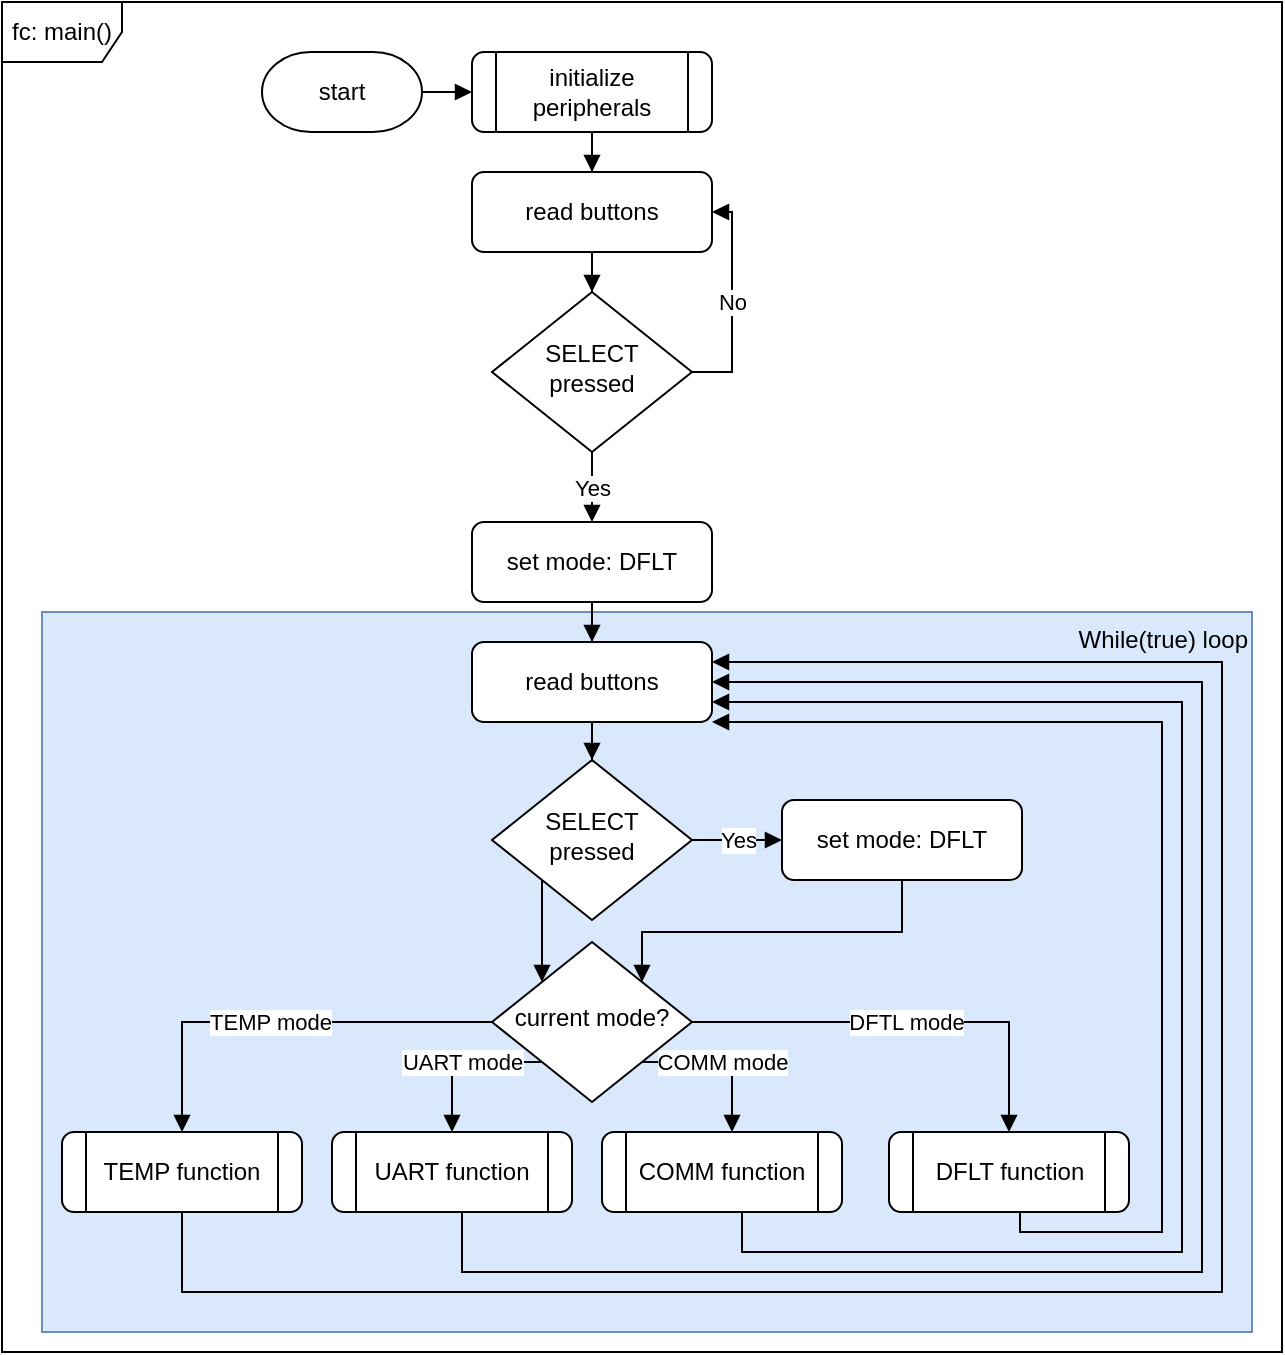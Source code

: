 <mxfile version="15.9.6" type="github">
  <diagram id="C5RBs43oDa-KdzZeNtuy" name="Page-1">
    <mxGraphModel dx="3205" dy="1322" grid="1" gridSize="5" guides="1" tooltips="1" connect="1" arrows="1" fold="1" page="1" pageScale="1" pageWidth="827" pageHeight="1169" math="0" shadow="0">
      <root>
        <mxCell id="WIyWlLk6GJQsqaUBKTNV-0" />
        <mxCell id="WIyWlLk6GJQsqaUBKTNV-1" parent="WIyWlLk6GJQsqaUBKTNV-0" />
        <mxCell id="YniH6koMhNtSsVA_IZqB-26" value="While(true) loop" style="whiteSpace=wrap;html=1;rounded=0;sketch=0;strokeWidth=1;fillColor=#dae8fc;strokeColor=#6c8ebf;align=right;verticalAlign=top;" vertex="1" parent="WIyWlLk6GJQsqaUBKTNV-1">
          <mxGeometry x="-55" y="330" width="605" height="360" as="geometry" />
        </mxCell>
        <mxCell id="YniH6koMhNtSsVA_IZqB-6" style="edgeStyle=orthogonalEdgeStyle;rounded=0;orthogonalLoop=1;jettySize=auto;html=1;entryX=0.5;entryY=0;entryDx=0;entryDy=0;endArrow=block;endFill=1;" edge="1" parent="WIyWlLk6GJQsqaUBKTNV-1" source="YniH6koMhNtSsVA_IZqB-43" target="YniH6koMhNtSsVA_IZqB-29">
          <mxGeometry relative="1" as="geometry">
            <mxPoint x="220.0" y="90" as="sourcePoint" />
          </mxGeometry>
        </mxCell>
        <mxCell id="YniH6koMhNtSsVA_IZqB-10" value="Yes" style="edgeStyle=orthogonalEdgeStyle;rounded=0;orthogonalLoop=1;jettySize=auto;html=1;endArrow=block;endFill=1;" edge="1" parent="WIyWlLk6GJQsqaUBKTNV-1" source="WIyWlLk6GJQsqaUBKTNV-6" target="WIyWlLk6GJQsqaUBKTNV-7">
          <mxGeometry relative="1" as="geometry" />
        </mxCell>
        <mxCell id="WIyWlLk6GJQsqaUBKTNV-6" value="SELECT pressed" style="rhombus;whiteSpace=wrap;html=1;shadow=0;fontFamily=Helvetica;fontSize=12;align=center;strokeWidth=1;spacing=6;spacingTop=-4;" parent="WIyWlLk6GJQsqaUBKTNV-1" vertex="1">
          <mxGeometry x="170" y="170" width="100" height="80" as="geometry" />
        </mxCell>
        <mxCell id="YniH6koMhNtSsVA_IZqB-16" style="edgeStyle=orthogonalEdgeStyle;rounded=0;orthogonalLoop=1;jettySize=auto;html=1;entryX=0.5;entryY=0;entryDx=0;entryDy=0;endArrow=block;endFill=1;" edge="1" parent="WIyWlLk6GJQsqaUBKTNV-1" source="WIyWlLk6GJQsqaUBKTNV-7" target="YniH6koMhNtSsVA_IZqB-28">
          <mxGeometry relative="1" as="geometry" />
        </mxCell>
        <mxCell id="WIyWlLk6GJQsqaUBKTNV-7" value="set mode: DFLT" style="rounded=1;whiteSpace=wrap;html=1;fontSize=12;glass=0;strokeWidth=1;shadow=0;" parent="WIyWlLk6GJQsqaUBKTNV-1" vertex="1">
          <mxGeometry x="160" y="285" width="120" height="40" as="geometry" />
        </mxCell>
        <mxCell id="YniH6koMhNtSsVA_IZqB-12" style="edgeStyle=orthogonalEdgeStyle;rounded=0;orthogonalLoop=1;jettySize=auto;html=1;endArrow=block;endFill=1;exitX=0;exitY=0.5;exitDx=0;exitDy=0;" edge="1" parent="WIyWlLk6GJQsqaUBKTNV-1" source="WIyWlLk6GJQsqaUBKTNV-10" target="YniH6koMhNtSsVA_IZqB-19">
          <mxGeometry relative="1" as="geometry">
            <mxPoint x="44.284" y="674" as="targetPoint" />
          </mxGeometry>
        </mxCell>
        <mxCell id="YniH6koMhNtSsVA_IZqB-17" value="TEMP mode" style="edgeLabel;html=1;align=center;verticalAlign=middle;resizable=0;points=[];" vertex="1" connectable="0" parent="YniH6koMhNtSsVA_IZqB-12">
          <mxGeometry x="0.063" relative="1" as="geometry">
            <mxPoint as="offset" />
          </mxGeometry>
        </mxCell>
        <mxCell id="YniH6koMhNtSsVA_IZqB-13" value="UART mode" style="edgeStyle=orthogonalEdgeStyle;rounded=0;orthogonalLoop=1;jettySize=auto;html=1;endArrow=block;endFill=1;exitX=0;exitY=1;exitDx=0;exitDy=0;" edge="1" parent="WIyWlLk6GJQsqaUBKTNV-1" source="WIyWlLk6GJQsqaUBKTNV-10" target="YniH6koMhNtSsVA_IZqB-20">
          <mxGeometry relative="1" as="geometry">
            <mxPoint x="139.25" y="739" as="targetPoint" />
            <Array as="points">
              <mxPoint x="150" y="555" />
            </Array>
          </mxGeometry>
        </mxCell>
        <mxCell id="YniH6koMhNtSsVA_IZqB-14" value="COMM mode" style="edgeStyle=orthogonalEdgeStyle;rounded=0;orthogonalLoop=1;jettySize=auto;html=1;endArrow=block;endFill=1;exitX=1;exitY=1;exitDx=0;exitDy=0;" edge="1" parent="WIyWlLk6GJQsqaUBKTNV-1" source="WIyWlLk6GJQsqaUBKTNV-10" target="YniH6koMhNtSsVA_IZqB-21">
          <mxGeometry relative="1" as="geometry">
            <mxPoint x="314.25" y="739" as="targetPoint" />
            <Array as="points">
              <mxPoint x="290" y="555" />
            </Array>
          </mxGeometry>
        </mxCell>
        <mxCell id="YniH6koMhNtSsVA_IZqB-15" value="DFTL mode" style="edgeStyle=orthogonalEdgeStyle;rounded=0;orthogonalLoop=1;jettySize=auto;html=1;endArrow=block;endFill=1;exitX=1;exitY=0.5;exitDx=0;exitDy=0;" edge="1" parent="WIyWlLk6GJQsqaUBKTNV-1" source="WIyWlLk6GJQsqaUBKTNV-10" target="YniH6koMhNtSsVA_IZqB-22">
          <mxGeometry relative="1" as="geometry">
            <mxPoint x="294.25" y="654" as="sourcePoint" />
            <mxPoint x="434.25" y="674" as="targetPoint" />
          </mxGeometry>
        </mxCell>
        <mxCell id="WIyWlLk6GJQsqaUBKTNV-10" value="current mode?" style="rhombus;whiteSpace=wrap;html=1;shadow=0;fontFamily=Helvetica;fontSize=12;align=center;strokeWidth=1;spacing=6;spacingTop=-4;" parent="WIyWlLk6GJQsqaUBKTNV-1" vertex="1">
          <mxGeometry x="170" y="495" width="100" height="80" as="geometry" />
        </mxCell>
        <mxCell id="YniH6koMhNtSsVA_IZqB-0" value="fc: main()" style="shape=umlFrame;whiteSpace=wrap;html=1;" vertex="1" parent="WIyWlLk6GJQsqaUBKTNV-1">
          <mxGeometry x="-75" y="25" width="640" height="675" as="geometry" />
        </mxCell>
        <mxCell id="YniH6koMhNtSsVA_IZqB-5" style="edgeStyle=orthogonalEdgeStyle;rounded=0;orthogonalLoop=1;jettySize=auto;html=1;endArrow=block;endFill=1;" edge="1" parent="WIyWlLk6GJQsqaUBKTNV-1" source="YniH6koMhNtSsVA_IZqB-23" target="YniH6koMhNtSsVA_IZqB-43">
          <mxGeometry relative="1" as="geometry">
            <mxPoint x="90" y="45" as="sourcePoint" />
            <mxPoint x="160.0" y="70.0" as="targetPoint" />
          </mxGeometry>
        </mxCell>
        <mxCell id="YniH6koMhNtSsVA_IZqB-9" value="No" style="edgeStyle=orthogonalEdgeStyle;rounded=0;orthogonalLoop=1;jettySize=auto;html=1;exitX=1;exitY=0.5;exitDx=0;exitDy=0;entryX=1;entryY=0.5;entryDx=0;entryDy=0;endArrow=block;endFill=1;" edge="1" parent="WIyWlLk6GJQsqaUBKTNV-1" source="WIyWlLk6GJQsqaUBKTNV-6" target="YniH6koMhNtSsVA_IZqB-29">
          <mxGeometry relative="1" as="geometry" />
        </mxCell>
        <mxCell id="YniH6koMhNtSsVA_IZqB-37" style="edgeStyle=orthogonalEdgeStyle;rounded=0;orthogonalLoop=1;jettySize=auto;html=1;endArrow=block;endFill=1;exitX=0.5;exitY=1;exitDx=0;exitDy=0;entryX=1;entryY=0.25;entryDx=0;entryDy=0;" edge="1" parent="WIyWlLk6GJQsqaUBKTNV-1" source="YniH6koMhNtSsVA_IZqB-19" target="YniH6koMhNtSsVA_IZqB-28">
          <mxGeometry relative="1" as="geometry">
            <mxPoint x="345" y="420" as="targetPoint" />
            <Array as="points">
              <mxPoint x="15" y="670" />
              <mxPoint x="535" y="670" />
              <mxPoint x="535" y="355" />
            </Array>
          </mxGeometry>
        </mxCell>
        <mxCell id="YniH6koMhNtSsVA_IZqB-19" value="TEMP function" style="shape=process;whiteSpace=wrap;html=1;backgroundOutline=1;rounded=1;sketch=0;strokeWidth=1;" vertex="1" parent="WIyWlLk6GJQsqaUBKTNV-1">
          <mxGeometry x="-45" y="590" width="120" height="40" as="geometry" />
        </mxCell>
        <mxCell id="YniH6koMhNtSsVA_IZqB-38" style="edgeStyle=orthogonalEdgeStyle;rounded=0;orthogonalLoop=1;jettySize=auto;html=1;exitX=0.5;exitY=1;exitDx=0;exitDy=0;endArrow=block;endFill=1;entryX=1;entryY=0.5;entryDx=0;entryDy=0;" edge="1" parent="WIyWlLk6GJQsqaUBKTNV-1" source="YniH6koMhNtSsVA_IZqB-20" target="YniH6koMhNtSsVA_IZqB-28">
          <mxGeometry relative="1" as="geometry">
            <mxPoint x="365" y="405" as="targetPoint" />
            <Array as="points">
              <mxPoint x="155" y="630" />
              <mxPoint x="155" y="660" />
              <mxPoint x="525" y="660" />
              <mxPoint x="525" y="365" />
            </Array>
          </mxGeometry>
        </mxCell>
        <mxCell id="YniH6koMhNtSsVA_IZqB-20" value="UART function" style="shape=process;whiteSpace=wrap;html=1;backgroundOutline=1;rounded=1;sketch=0;strokeWidth=1;" vertex="1" parent="WIyWlLk6GJQsqaUBKTNV-1">
          <mxGeometry x="90" y="590" width="120" height="40" as="geometry" />
        </mxCell>
        <mxCell id="YniH6koMhNtSsVA_IZqB-39" style="edgeStyle=orthogonalEdgeStyle;rounded=0;orthogonalLoop=1;jettySize=auto;html=1;exitX=0.5;exitY=1;exitDx=0;exitDy=0;endArrow=block;endFill=1;entryX=1;entryY=0.75;entryDx=0;entryDy=0;" edge="1" parent="WIyWlLk6GJQsqaUBKTNV-1" source="YniH6koMhNtSsVA_IZqB-21" target="YniH6koMhNtSsVA_IZqB-28">
          <mxGeometry relative="1" as="geometry">
            <mxPoint x="500" y="430" as="targetPoint" />
            <Array as="points">
              <mxPoint x="295" y="630" />
              <mxPoint x="295" y="650" />
              <mxPoint x="515" y="650" />
              <mxPoint x="515" y="375" />
            </Array>
          </mxGeometry>
        </mxCell>
        <mxCell id="YniH6koMhNtSsVA_IZqB-21" value="COMM function" style="shape=process;whiteSpace=wrap;html=1;backgroundOutline=1;rounded=1;sketch=0;strokeWidth=1;" vertex="1" parent="WIyWlLk6GJQsqaUBKTNV-1">
          <mxGeometry x="225" y="590" width="120" height="40" as="geometry" />
        </mxCell>
        <mxCell id="YniH6koMhNtSsVA_IZqB-40" style="edgeStyle=orthogonalEdgeStyle;rounded=0;orthogonalLoop=1;jettySize=auto;html=1;exitX=0.5;exitY=1;exitDx=0;exitDy=0;endArrow=block;endFill=1;entryX=1;entryY=1;entryDx=0;entryDy=0;" edge="1" parent="WIyWlLk6GJQsqaUBKTNV-1" source="YniH6koMhNtSsVA_IZqB-22" target="YniH6koMhNtSsVA_IZqB-28">
          <mxGeometry relative="1" as="geometry">
            <mxPoint x="400" y="410" as="targetPoint" />
            <Array as="points">
              <mxPoint x="434" y="630" />
              <mxPoint x="434" y="640" />
              <mxPoint x="505" y="640" />
              <mxPoint x="505" y="385" />
            </Array>
          </mxGeometry>
        </mxCell>
        <mxCell id="YniH6koMhNtSsVA_IZqB-22" value="DFLT function" style="shape=process;whiteSpace=wrap;html=1;backgroundOutline=1;rounded=1;sketch=0;strokeWidth=1;" vertex="1" parent="WIyWlLk6GJQsqaUBKTNV-1">
          <mxGeometry x="368.5" y="590" width="120" height="40" as="geometry" />
        </mxCell>
        <mxCell id="YniH6koMhNtSsVA_IZqB-23" value="start" style="strokeWidth=1;html=1;shape=mxgraph.flowchart.terminator;whiteSpace=wrap;rounded=1;sketch=0;" vertex="1" parent="WIyWlLk6GJQsqaUBKTNV-1">
          <mxGeometry x="55" y="50" width="80" height="40" as="geometry" />
        </mxCell>
        <mxCell id="YniH6koMhNtSsVA_IZqB-33" value="Yes" style="edgeStyle=orthogonalEdgeStyle;rounded=0;orthogonalLoop=1;jettySize=auto;html=1;endArrow=block;endFill=1;exitX=1;exitY=0.5;exitDx=0;exitDy=0;" edge="1" parent="WIyWlLk6GJQsqaUBKTNV-1" source="YniH6koMhNtSsVA_IZqB-27" target="YniH6koMhNtSsVA_IZqB-31">
          <mxGeometry relative="1" as="geometry" />
        </mxCell>
        <mxCell id="YniH6koMhNtSsVA_IZqB-41" style="edgeStyle=orthogonalEdgeStyle;rounded=0;orthogonalLoop=1;jettySize=auto;html=1;exitX=0;exitY=1;exitDx=0;exitDy=0;entryX=0;entryY=0;entryDx=0;entryDy=0;endArrow=block;endFill=1;" edge="1" parent="WIyWlLk6GJQsqaUBKTNV-1" source="YniH6koMhNtSsVA_IZqB-27" target="WIyWlLk6GJQsqaUBKTNV-10">
          <mxGeometry relative="1" as="geometry" />
        </mxCell>
        <mxCell id="YniH6koMhNtSsVA_IZqB-27" value="SELECT pressed" style="rhombus;whiteSpace=wrap;html=1;shadow=0;fontFamily=Helvetica;fontSize=12;align=center;strokeWidth=1;spacing=6;spacingTop=-4;" vertex="1" parent="WIyWlLk6GJQsqaUBKTNV-1">
          <mxGeometry x="170" y="404" width="100" height="80" as="geometry" />
        </mxCell>
        <mxCell id="YniH6koMhNtSsVA_IZqB-32" style="edgeStyle=orthogonalEdgeStyle;rounded=0;orthogonalLoop=1;jettySize=auto;html=1;endArrow=block;endFill=1;" edge="1" parent="WIyWlLk6GJQsqaUBKTNV-1" source="YniH6koMhNtSsVA_IZqB-28" target="YniH6koMhNtSsVA_IZqB-27">
          <mxGeometry relative="1" as="geometry" />
        </mxCell>
        <mxCell id="YniH6koMhNtSsVA_IZqB-28" value="read buttons" style="rounded=1;whiteSpace=wrap;html=1;fontSize=12;glass=0;strokeWidth=1;shadow=0;" vertex="1" parent="WIyWlLk6GJQsqaUBKTNV-1">
          <mxGeometry x="160" y="345" width="120" height="40" as="geometry" />
        </mxCell>
        <mxCell id="YniH6koMhNtSsVA_IZqB-30" style="edgeStyle=orthogonalEdgeStyle;rounded=0;orthogonalLoop=1;jettySize=auto;html=1;endArrow=block;endFill=1;" edge="1" parent="WIyWlLk6GJQsqaUBKTNV-1" source="YniH6koMhNtSsVA_IZqB-29" target="WIyWlLk6GJQsqaUBKTNV-6">
          <mxGeometry relative="1" as="geometry" />
        </mxCell>
        <mxCell id="YniH6koMhNtSsVA_IZqB-29" value="read buttons" style="rounded=1;whiteSpace=wrap;html=1;fontSize=12;glass=0;strokeWidth=1;shadow=0;" vertex="1" parent="WIyWlLk6GJQsqaUBKTNV-1">
          <mxGeometry x="160" y="110" width="120" height="40" as="geometry" />
        </mxCell>
        <mxCell id="YniH6koMhNtSsVA_IZqB-42" style="edgeStyle=orthogonalEdgeStyle;rounded=0;orthogonalLoop=1;jettySize=auto;html=1;entryX=1;entryY=0;entryDx=0;entryDy=0;endArrow=block;endFill=1;" edge="1" parent="WIyWlLk6GJQsqaUBKTNV-1" source="YniH6koMhNtSsVA_IZqB-31" target="WIyWlLk6GJQsqaUBKTNV-10">
          <mxGeometry relative="1" as="geometry">
            <Array as="points">
              <mxPoint x="375" y="490" />
              <mxPoint x="245" y="490" />
            </Array>
          </mxGeometry>
        </mxCell>
        <mxCell id="YniH6koMhNtSsVA_IZqB-31" value="set mode: DFLT" style="rounded=1;whiteSpace=wrap;html=1;fontSize=12;glass=0;strokeWidth=1;shadow=0;" vertex="1" parent="WIyWlLk6GJQsqaUBKTNV-1">
          <mxGeometry x="315" y="424" width="120" height="40" as="geometry" />
        </mxCell>
        <mxCell id="YniH6koMhNtSsVA_IZqB-43" value="initialize peripherals" style="shape=process;whiteSpace=wrap;html=1;backgroundOutline=1;rounded=1;sketch=0;strokeWidth=1;" vertex="1" parent="WIyWlLk6GJQsqaUBKTNV-1">
          <mxGeometry x="160" y="50" width="120" height="40" as="geometry" />
        </mxCell>
      </root>
    </mxGraphModel>
  </diagram>
</mxfile>
